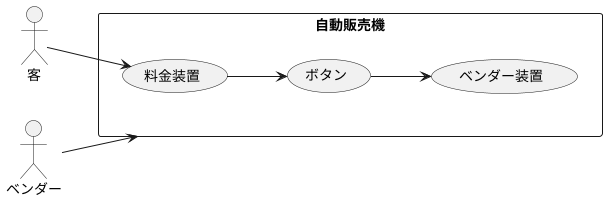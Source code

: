 @startuml
left to right direction
actor 客 as customer
actor ベンダー as bender
rectangle 自動販売機 {
    usecase 料金装置
    usecase ボタン
    usecase ベンダー装置
}
customer --> 料金装置 
料金装置 --> ボタン
ボタン --> ベンダー装置 
bender --> 自動販売機
@enduml